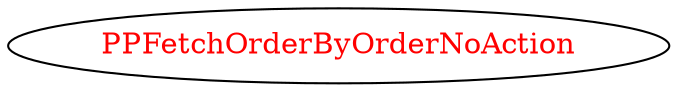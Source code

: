 digraph dependencyGraph {
 concentrate=true;
 ranksep="2.0";
 rankdir="LR"; 
 splines="ortho";
"PPFetchOrderByOrderNoAction" [fontcolor="red"];
}